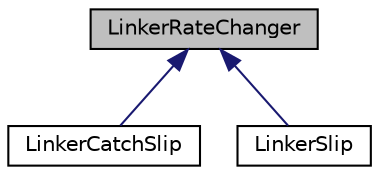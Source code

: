 digraph "LinkerRateChanger"
{
 // INTERACTIVE_SVG=YES
  edge [fontname="Helvetica",fontsize="10",labelfontname="Helvetica",labelfontsize="10"];
  node [fontname="Helvetica",fontsize="10",shape=record];
  Node0 [label="LinkerRateChanger",height=0.2,width=0.4,color="black", fillcolor="grey75", style="filled", fontcolor="black"];
  Node0 -> Node1 [dir="back",color="midnightblue",fontsize="10",style="solid",fontname="Helvetica"];
  Node1 [label="LinkerCatchSlip",height=0.2,width=0.4,color="black", fillcolor="white", style="filled",URL="$classLinkerCatchSlip.html",tooltip="A catch-slip bond implementation of the LinkerRateChanger. "];
  Node0 -> Node2 [dir="back",color="midnightblue",fontsize="10",style="solid",fontname="Helvetica"];
  Node2 [label="LinkerSlip",height=0.2,width=0.4,color="black", fillcolor="white", style="filled",URL="$classLinkerSlip.html",tooltip="A slip bond implementation of the LinkerRateChanger. "];
}
